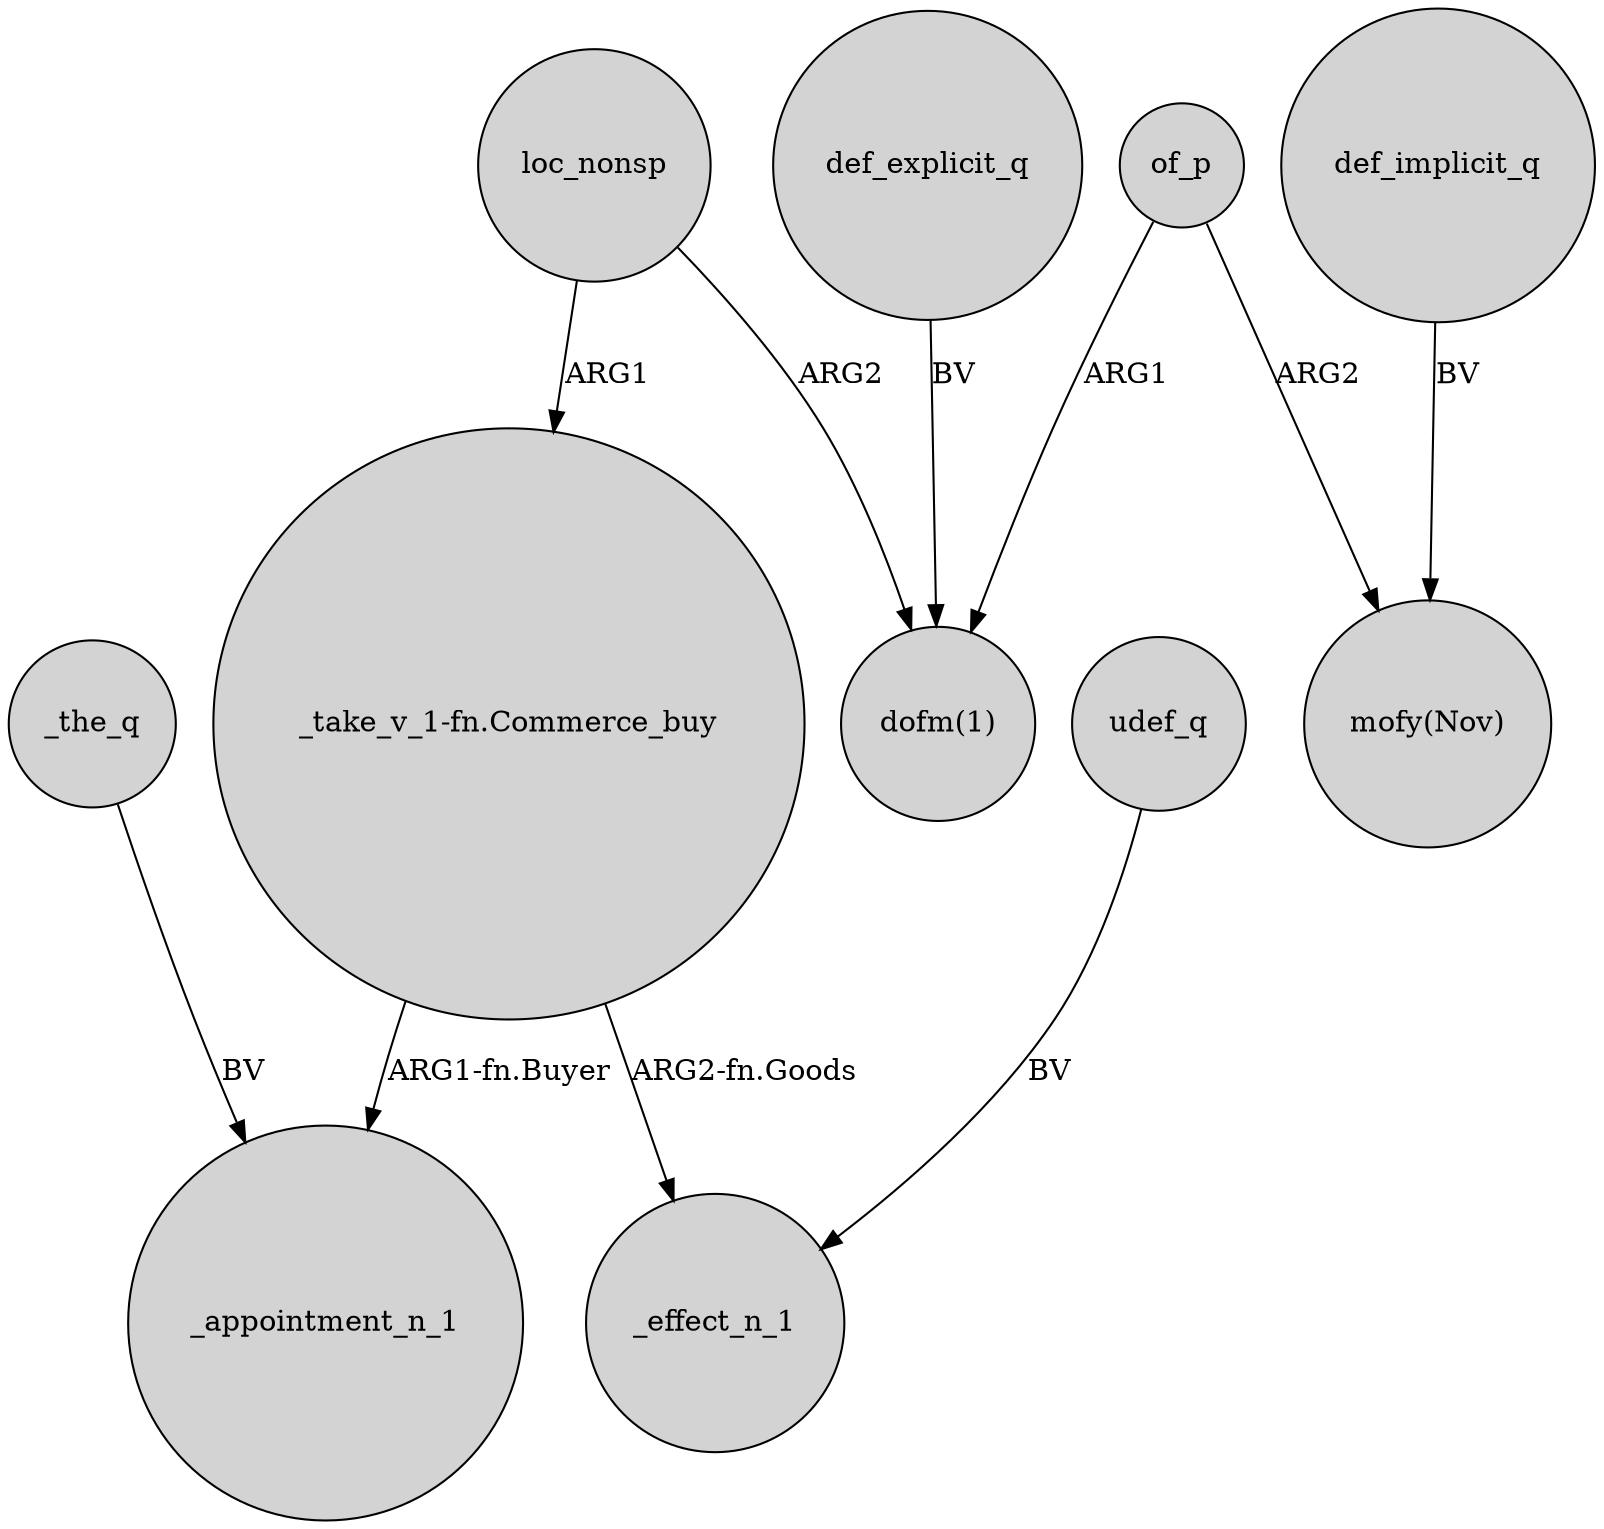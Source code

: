 digraph {
	node [shape=circle style=filled]
	def_explicit_q -> "dofm(1)" [label=BV]
	loc_nonsp -> "_take_v_1-fn.Commerce_buy" [label=ARG1]
	def_implicit_q -> "mofy(Nov)" [label=BV]
	"_take_v_1-fn.Commerce_buy" -> _appointment_n_1 [label="ARG1-fn.Buyer"]
	loc_nonsp -> "dofm(1)" [label=ARG2]
	of_p -> "dofm(1)" [label=ARG1]
	of_p -> "mofy(Nov)" [label=ARG2]
	udef_q -> _effect_n_1 [label=BV]
	"_take_v_1-fn.Commerce_buy" -> _effect_n_1 [label="ARG2-fn.Goods"]
	_the_q -> _appointment_n_1 [label=BV]
}
